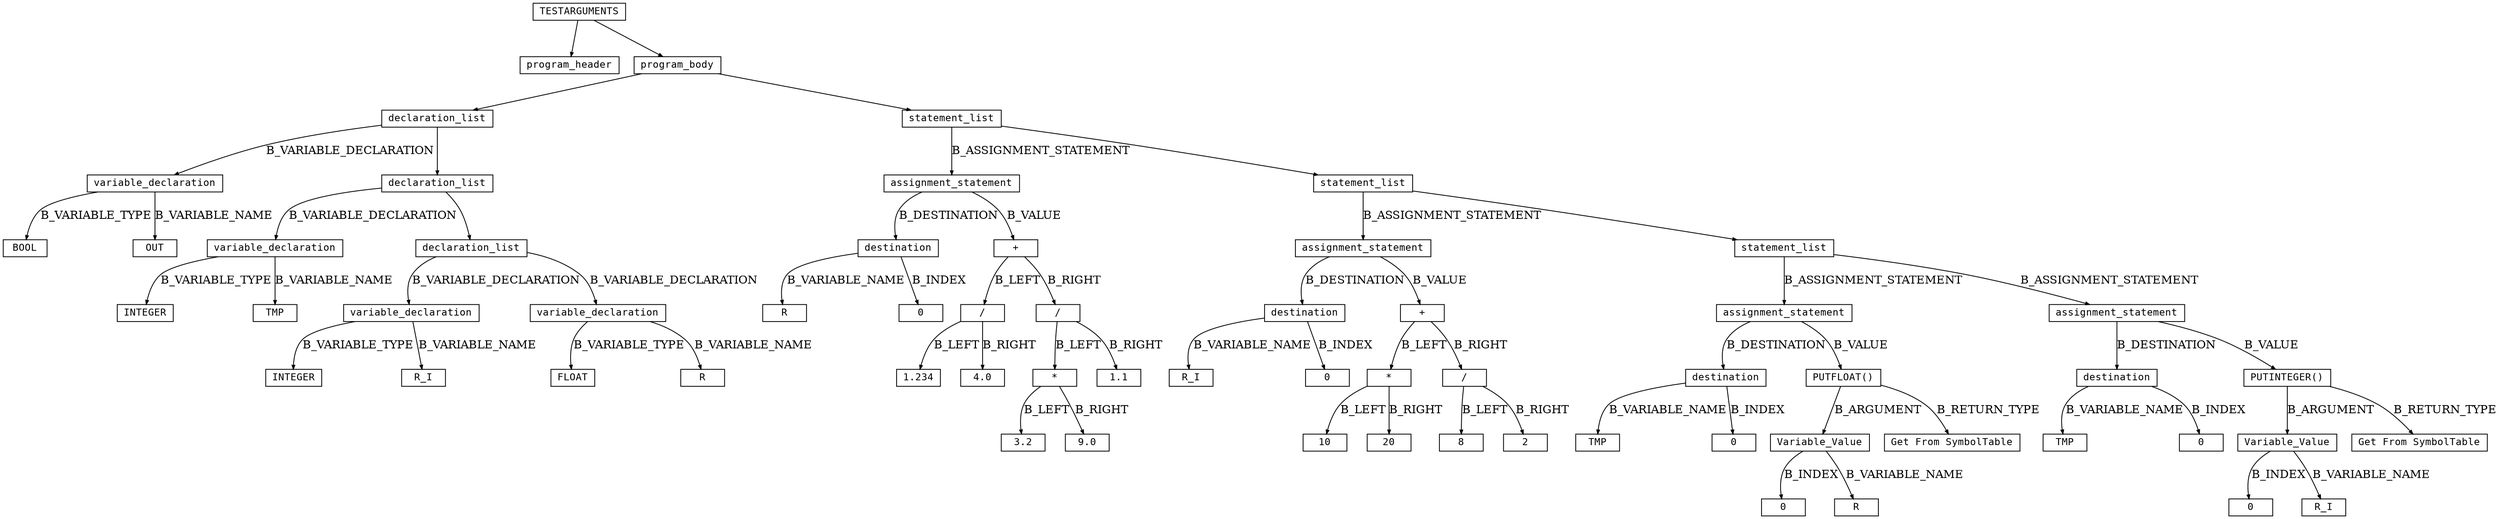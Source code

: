 digraph parsetree {
  node [shape=box, fontsize=12, fontname="Courier", height=.1];
  ranksep=.6;
  edge [arrowsize=.5]
  node1 [label="TESTARGUMENTS"]
  node2 [label="program_header"]
  node1 -> node2 [ label= "" ];
  node3 [label="program_body"]
  node1 -> node3 [ label= "" ];
  node4 [label="declaration_list"]
  node3 -> node4 [ label= "" ];
  node5 [label="statement_list"]
  node3 -> node5 [ label= "" ];
  node6 [label="variable_declaration"]
  node4 -> node6 [ label= "B_VARIABLE_DECLARATION" ];
  node7 [label="declaration_list"]
  node4 -> node7 [ label= "" ];
  node8 [label="assignment_statement"]
  node5 -> node8 [ label= "B_ASSIGNMENT_STATEMENT" ];
  node9 [label="statement_list"]
  node5 -> node9 [ label= "" ];
  node10 [label="BOOL"]
  node6 -> node10 [ label= "B_VARIABLE_TYPE" ];
  node11 [label="OUT"]
  node6 -> node11 [ label= "B_VARIABLE_NAME" ];
  node12 [label="variable_declaration"]
  node7 -> node12 [ label= "B_VARIABLE_DECLARATION" ];
  node13 [label="declaration_list"]
  node7 -> node13 [ label= "" ];
  node14 [label="destination"]
  node8 -> node14 [ label= "B_DESTINATION" ];
  node15 [label="+"]
  node8 -> node15 [ label= "B_VALUE" ];
  node16 [label="assignment_statement"]
  node9 -> node16 [ label= "B_ASSIGNMENT_STATEMENT" ];
  node17 [label="statement_list"]
  node9 -> node17 [ label= "" ];
  node18 [label="INTEGER"]
  node12 -> node18 [ label= "B_VARIABLE_TYPE" ];
  node19 [label="TMP"]
  node12 -> node19 [ label= "B_VARIABLE_NAME" ];
  node20 [label="variable_declaration"]
  node13 -> node20 [ label= "B_VARIABLE_DECLARATION" ];
  node21 [label="variable_declaration"]
  node13 -> node21 [ label= "B_VARIABLE_DECLARATION" ];
  node22 [label="R"]
  node14 -> node22 [ label= "B_VARIABLE_NAME" ];
  node23 [label="0"]
  node14 -> node23 [ label= "B_INDEX" ];
  node24 [label="/"]
  node15 -> node24 [ label= "B_LEFT" ];
  node25 [label="/"]
  node15 -> node25 [ label= "B_RIGHT" ];
  node26 [label="destination"]
  node16 -> node26 [ label= "B_DESTINATION" ];
  node27 [label="+"]
  node16 -> node27 [ label= "B_VALUE" ];
  node28 [label="assignment_statement"]
  node17 -> node28 [ label= "B_ASSIGNMENT_STATEMENT" ];
  node29 [label="assignment_statement"]
  node17 -> node29 [ label= "B_ASSIGNMENT_STATEMENT" ];
  node30 [label="INTEGER"]
  node20 -> node30 [ label= "B_VARIABLE_TYPE" ];
  node31 [label="R_I"]
  node20 -> node31 [ label= "B_VARIABLE_NAME" ];
  node32 [label="FLOAT"]
  node21 -> node32 [ label= "B_VARIABLE_TYPE" ];
  node33 [label="R"]
  node21 -> node33 [ label= "B_VARIABLE_NAME" ];
  node34 [label="1.234"]
  node24 -> node34 [ label= "B_LEFT" ];
  node35 [label="4.0"]
  node24 -> node35 [ label= "B_RIGHT" ];
  node36 [label="*"]
  node25 -> node36 [ label= "B_LEFT" ];
  node37 [label="1.1"]
  node25 -> node37 [ label= "B_RIGHT" ];
  node38 [label="R_I"]
  node26 -> node38 [ label= "B_VARIABLE_NAME" ];
  node39 [label="0"]
  node26 -> node39 [ label= "B_INDEX" ];
  node40 [label="*"]
  node27 -> node40 [ label= "B_LEFT" ];
  node41 [label="/"]
  node27 -> node41 [ label= "B_RIGHT" ];
  node42 [label="destination"]
  node28 -> node42 [ label= "B_DESTINATION" ];
  node43 [label="PUTFLOAT()"]
  node28 -> node43 [ label= "B_VALUE" ];
  node44 [label="destination"]
  node29 -> node44 [ label= "B_DESTINATION" ];
  node45 [label="PUTINTEGER()"]
  node29 -> node45 [ label= "B_VALUE" ];
  node46 [label="3.2"]
  node36 -> node46 [ label= "B_LEFT" ];
  node47 [label="9.0"]
  node36 -> node47 [ label= "B_RIGHT" ];
  node48 [label="10"]
  node40 -> node48 [ label= "B_LEFT" ];
  node49 [label="20"]
  node40 -> node49 [ label= "B_RIGHT" ];
  node50 [label="8"]
  node41 -> node50 [ label= "B_LEFT" ];
  node51 [label="2"]
  node41 -> node51 [ label= "B_RIGHT" ];
  node52 [label="TMP"]
  node42 -> node52 [ label= "B_VARIABLE_NAME" ];
  node53 [label="0"]
  node42 -> node53 [ label= "B_INDEX" ];
  node54 [label="Variable_Value"]
  node43 -> node54 [ label= "B_ARGUMENT" ];
  node55 [label="Get From SymbolTable"]
  node43 -> node55 [ label= "B_RETURN_TYPE" ];
  node56 [label="TMP"]
  node44 -> node56 [ label= "B_VARIABLE_NAME" ];
  node57 [label="0"]
  node44 -> node57 [ label= "B_INDEX" ];
  node58 [label="Variable_Value"]
  node45 -> node58 [ label= "B_ARGUMENT" ];
  node59 [label="Get From SymbolTable"]
  node45 -> node59 [ label= "B_RETURN_TYPE" ];
  node60 [label="0"]
  node54 -> node60 [ label= "B_INDEX" ];
  node61 [label="R"]
  node54 -> node61 [ label= "B_VARIABLE_NAME" ];
  node62 [label="0"]
  node58 -> node62 [ label= "B_INDEX" ];
  node63 [label="R_I"]
  node58 -> node63 [ label= "B_VARIABLE_NAME" ];
}
